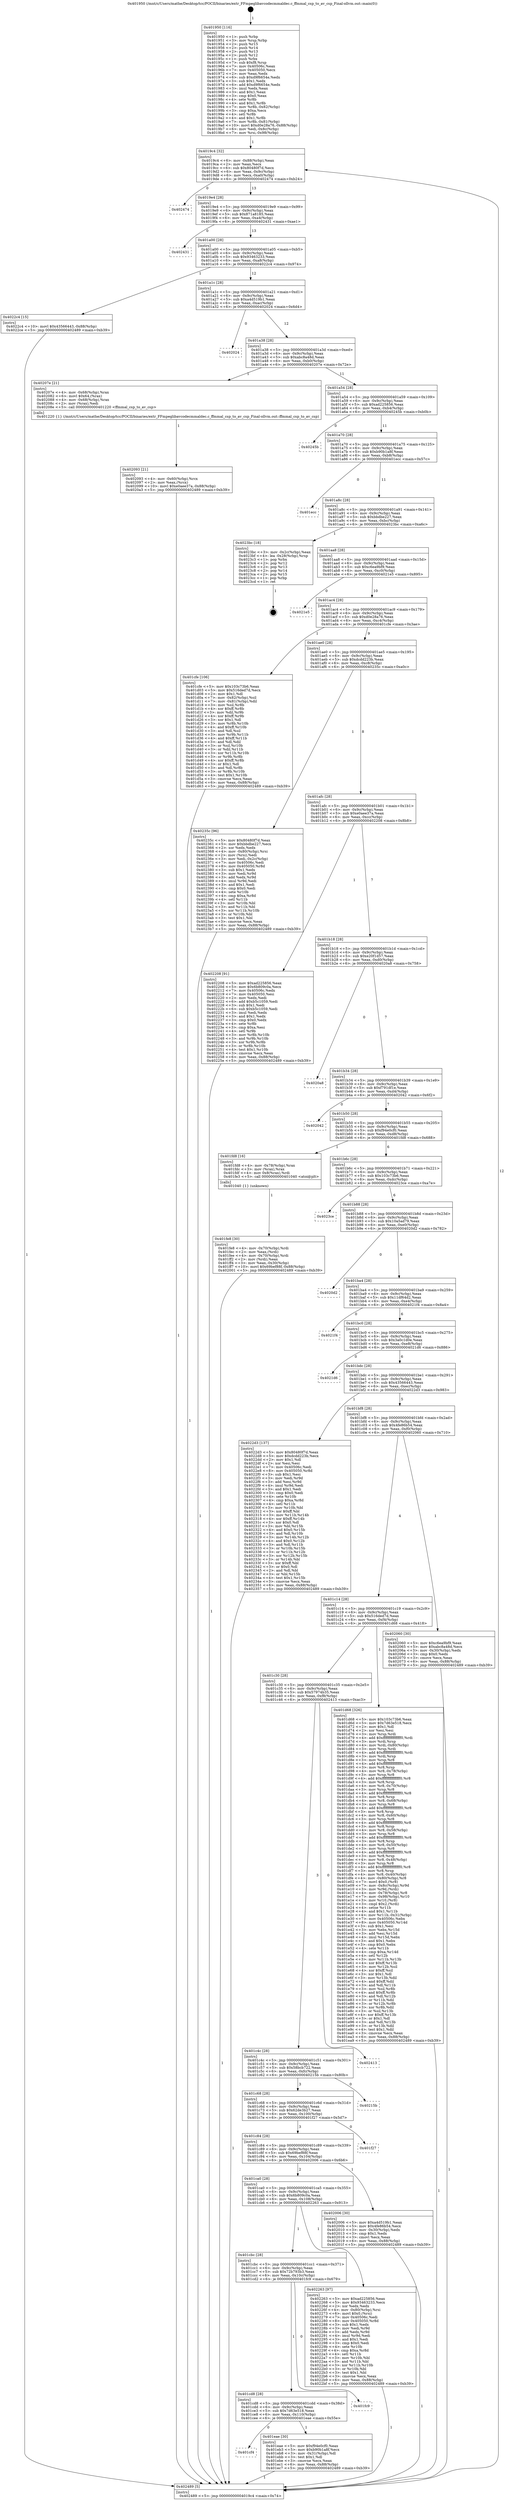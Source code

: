 digraph "0x401950" {
  label = "0x401950 (/mnt/c/Users/mathe/Desktop/tcc/POCII/binaries/extr_FFmpeglibavcodecmmaldec.c_ffmmal_csp_to_av_csp_Final-ollvm.out::main(0))"
  labelloc = "t"
  node[shape=record]

  Entry [label="",width=0.3,height=0.3,shape=circle,fillcolor=black,style=filled]
  "0x4019c4" [label="{
     0x4019c4 [32]\l
     | [instrs]\l
     &nbsp;&nbsp;0x4019c4 \<+6\>: mov -0x88(%rbp),%eax\l
     &nbsp;&nbsp;0x4019ca \<+2\>: mov %eax,%ecx\l
     &nbsp;&nbsp;0x4019cc \<+6\>: sub $0x80480f7d,%ecx\l
     &nbsp;&nbsp;0x4019d2 \<+6\>: mov %eax,-0x9c(%rbp)\l
     &nbsp;&nbsp;0x4019d8 \<+6\>: mov %ecx,-0xa0(%rbp)\l
     &nbsp;&nbsp;0x4019de \<+6\>: je 0000000000402474 \<main+0xb24\>\l
  }"]
  "0x402474" [label="{
     0x402474\l
  }", style=dashed]
  "0x4019e4" [label="{
     0x4019e4 [28]\l
     | [instrs]\l
     &nbsp;&nbsp;0x4019e4 \<+5\>: jmp 00000000004019e9 \<main+0x99\>\l
     &nbsp;&nbsp;0x4019e9 \<+6\>: mov -0x9c(%rbp),%eax\l
     &nbsp;&nbsp;0x4019ef \<+5\>: sub $0x871a8185,%eax\l
     &nbsp;&nbsp;0x4019f4 \<+6\>: mov %eax,-0xa4(%rbp)\l
     &nbsp;&nbsp;0x4019fa \<+6\>: je 0000000000402431 \<main+0xae1\>\l
  }"]
  Exit [label="",width=0.3,height=0.3,shape=circle,fillcolor=black,style=filled,peripheries=2]
  "0x402431" [label="{
     0x402431\l
  }", style=dashed]
  "0x401a00" [label="{
     0x401a00 [28]\l
     | [instrs]\l
     &nbsp;&nbsp;0x401a00 \<+5\>: jmp 0000000000401a05 \<main+0xb5\>\l
     &nbsp;&nbsp;0x401a05 \<+6\>: mov -0x9c(%rbp),%eax\l
     &nbsp;&nbsp;0x401a0b \<+5\>: sub $0x93463233,%eax\l
     &nbsp;&nbsp;0x401a10 \<+6\>: mov %eax,-0xa8(%rbp)\l
     &nbsp;&nbsp;0x401a16 \<+6\>: je 00000000004022c4 \<main+0x974\>\l
  }"]
  "0x402093" [label="{
     0x402093 [21]\l
     | [instrs]\l
     &nbsp;&nbsp;0x402093 \<+4\>: mov -0x60(%rbp),%rcx\l
     &nbsp;&nbsp;0x402097 \<+2\>: mov %eax,(%rcx)\l
     &nbsp;&nbsp;0x402099 \<+10\>: movl $0xe0aee37a,-0x88(%rbp)\l
     &nbsp;&nbsp;0x4020a3 \<+5\>: jmp 0000000000402489 \<main+0xb39\>\l
  }"]
  "0x4022c4" [label="{
     0x4022c4 [15]\l
     | [instrs]\l
     &nbsp;&nbsp;0x4022c4 \<+10\>: movl $0x43566443,-0x88(%rbp)\l
     &nbsp;&nbsp;0x4022ce \<+5\>: jmp 0000000000402489 \<main+0xb39\>\l
  }"]
  "0x401a1c" [label="{
     0x401a1c [28]\l
     | [instrs]\l
     &nbsp;&nbsp;0x401a1c \<+5\>: jmp 0000000000401a21 \<main+0xd1\>\l
     &nbsp;&nbsp;0x401a21 \<+6\>: mov -0x9c(%rbp),%eax\l
     &nbsp;&nbsp;0x401a27 \<+5\>: sub $0xa4d519b1,%eax\l
     &nbsp;&nbsp;0x401a2c \<+6\>: mov %eax,-0xac(%rbp)\l
     &nbsp;&nbsp;0x401a32 \<+6\>: je 0000000000402024 \<main+0x6d4\>\l
  }"]
  "0x401fe8" [label="{
     0x401fe8 [30]\l
     | [instrs]\l
     &nbsp;&nbsp;0x401fe8 \<+4\>: mov -0x70(%rbp),%rdi\l
     &nbsp;&nbsp;0x401fec \<+2\>: mov %eax,(%rdi)\l
     &nbsp;&nbsp;0x401fee \<+4\>: mov -0x70(%rbp),%rdi\l
     &nbsp;&nbsp;0x401ff2 \<+2\>: mov (%rdi),%eax\l
     &nbsp;&nbsp;0x401ff4 \<+3\>: mov %eax,-0x30(%rbp)\l
     &nbsp;&nbsp;0x401ff7 \<+10\>: movl $0x69bef88f,-0x88(%rbp)\l
     &nbsp;&nbsp;0x402001 \<+5\>: jmp 0000000000402489 \<main+0xb39\>\l
  }"]
  "0x402024" [label="{
     0x402024\l
  }", style=dashed]
  "0x401a38" [label="{
     0x401a38 [28]\l
     | [instrs]\l
     &nbsp;&nbsp;0x401a38 \<+5\>: jmp 0000000000401a3d \<main+0xed\>\l
     &nbsp;&nbsp;0x401a3d \<+6\>: mov -0x9c(%rbp),%eax\l
     &nbsp;&nbsp;0x401a43 \<+5\>: sub $0xabc8a48d,%eax\l
     &nbsp;&nbsp;0x401a48 \<+6\>: mov %eax,-0xb0(%rbp)\l
     &nbsp;&nbsp;0x401a4e \<+6\>: je 000000000040207e \<main+0x72e\>\l
  }"]
  "0x401cf4" [label="{
     0x401cf4\l
  }", style=dashed]
  "0x40207e" [label="{
     0x40207e [21]\l
     | [instrs]\l
     &nbsp;&nbsp;0x40207e \<+4\>: mov -0x68(%rbp),%rax\l
     &nbsp;&nbsp;0x402082 \<+6\>: movl $0x64,(%rax)\l
     &nbsp;&nbsp;0x402088 \<+4\>: mov -0x68(%rbp),%rax\l
     &nbsp;&nbsp;0x40208c \<+2\>: mov (%rax),%edi\l
     &nbsp;&nbsp;0x40208e \<+5\>: call 0000000000401220 \<ffmmal_csp_to_av_csp\>\l
     | [calls]\l
     &nbsp;&nbsp;0x401220 \{1\} (/mnt/c/Users/mathe/Desktop/tcc/POCII/binaries/extr_FFmpeglibavcodecmmaldec.c_ffmmal_csp_to_av_csp_Final-ollvm.out::ffmmal_csp_to_av_csp)\l
  }"]
  "0x401a54" [label="{
     0x401a54 [28]\l
     | [instrs]\l
     &nbsp;&nbsp;0x401a54 \<+5\>: jmp 0000000000401a59 \<main+0x109\>\l
     &nbsp;&nbsp;0x401a59 \<+6\>: mov -0x9c(%rbp),%eax\l
     &nbsp;&nbsp;0x401a5f \<+5\>: sub $0xad225856,%eax\l
     &nbsp;&nbsp;0x401a64 \<+6\>: mov %eax,-0xb4(%rbp)\l
     &nbsp;&nbsp;0x401a6a \<+6\>: je 000000000040245b \<main+0xb0b\>\l
  }"]
  "0x401eae" [label="{
     0x401eae [30]\l
     | [instrs]\l
     &nbsp;&nbsp;0x401eae \<+5\>: mov $0xf94e0cf0,%eax\l
     &nbsp;&nbsp;0x401eb3 \<+5\>: mov $0xb90b1a8f,%ecx\l
     &nbsp;&nbsp;0x401eb8 \<+3\>: mov -0x31(%rbp),%dl\l
     &nbsp;&nbsp;0x401ebb \<+3\>: test $0x1,%dl\l
     &nbsp;&nbsp;0x401ebe \<+3\>: cmovne %ecx,%eax\l
     &nbsp;&nbsp;0x401ec1 \<+6\>: mov %eax,-0x88(%rbp)\l
     &nbsp;&nbsp;0x401ec7 \<+5\>: jmp 0000000000402489 \<main+0xb39\>\l
  }"]
  "0x40245b" [label="{
     0x40245b\l
  }", style=dashed]
  "0x401a70" [label="{
     0x401a70 [28]\l
     | [instrs]\l
     &nbsp;&nbsp;0x401a70 \<+5\>: jmp 0000000000401a75 \<main+0x125\>\l
     &nbsp;&nbsp;0x401a75 \<+6\>: mov -0x9c(%rbp),%eax\l
     &nbsp;&nbsp;0x401a7b \<+5\>: sub $0xb90b1a8f,%eax\l
     &nbsp;&nbsp;0x401a80 \<+6\>: mov %eax,-0xb8(%rbp)\l
     &nbsp;&nbsp;0x401a86 \<+6\>: je 0000000000401ecc \<main+0x57c\>\l
  }"]
  "0x401cd8" [label="{
     0x401cd8 [28]\l
     | [instrs]\l
     &nbsp;&nbsp;0x401cd8 \<+5\>: jmp 0000000000401cdd \<main+0x38d\>\l
     &nbsp;&nbsp;0x401cdd \<+6\>: mov -0x9c(%rbp),%eax\l
     &nbsp;&nbsp;0x401ce3 \<+5\>: sub $0x7d63e518,%eax\l
     &nbsp;&nbsp;0x401ce8 \<+6\>: mov %eax,-0x110(%rbp)\l
     &nbsp;&nbsp;0x401cee \<+6\>: je 0000000000401eae \<main+0x55e\>\l
  }"]
  "0x401ecc" [label="{
     0x401ecc\l
  }", style=dashed]
  "0x401a8c" [label="{
     0x401a8c [28]\l
     | [instrs]\l
     &nbsp;&nbsp;0x401a8c \<+5\>: jmp 0000000000401a91 \<main+0x141\>\l
     &nbsp;&nbsp;0x401a91 \<+6\>: mov -0x9c(%rbp),%eax\l
     &nbsp;&nbsp;0x401a97 \<+5\>: sub $0xbbdbe227,%eax\l
     &nbsp;&nbsp;0x401a9c \<+6\>: mov %eax,-0xbc(%rbp)\l
     &nbsp;&nbsp;0x401aa2 \<+6\>: je 00000000004023bc \<main+0xa6c\>\l
  }"]
  "0x401fc9" [label="{
     0x401fc9\l
  }", style=dashed]
  "0x4023bc" [label="{
     0x4023bc [18]\l
     | [instrs]\l
     &nbsp;&nbsp;0x4023bc \<+3\>: mov -0x2c(%rbp),%eax\l
     &nbsp;&nbsp;0x4023bf \<+4\>: lea -0x28(%rbp),%rsp\l
     &nbsp;&nbsp;0x4023c3 \<+1\>: pop %rbx\l
     &nbsp;&nbsp;0x4023c4 \<+2\>: pop %r12\l
     &nbsp;&nbsp;0x4023c6 \<+2\>: pop %r13\l
     &nbsp;&nbsp;0x4023c8 \<+2\>: pop %r14\l
     &nbsp;&nbsp;0x4023ca \<+2\>: pop %r15\l
     &nbsp;&nbsp;0x4023cc \<+1\>: pop %rbp\l
     &nbsp;&nbsp;0x4023cd \<+1\>: ret\l
  }"]
  "0x401aa8" [label="{
     0x401aa8 [28]\l
     | [instrs]\l
     &nbsp;&nbsp;0x401aa8 \<+5\>: jmp 0000000000401aad \<main+0x15d\>\l
     &nbsp;&nbsp;0x401aad \<+6\>: mov -0x9c(%rbp),%eax\l
     &nbsp;&nbsp;0x401ab3 \<+5\>: sub $0xc6ea9bf9,%eax\l
     &nbsp;&nbsp;0x401ab8 \<+6\>: mov %eax,-0xc0(%rbp)\l
     &nbsp;&nbsp;0x401abe \<+6\>: je 00000000004021e5 \<main+0x895\>\l
  }"]
  "0x401cbc" [label="{
     0x401cbc [28]\l
     | [instrs]\l
     &nbsp;&nbsp;0x401cbc \<+5\>: jmp 0000000000401cc1 \<main+0x371\>\l
     &nbsp;&nbsp;0x401cc1 \<+6\>: mov -0x9c(%rbp),%eax\l
     &nbsp;&nbsp;0x401cc7 \<+5\>: sub $0x72b793b3,%eax\l
     &nbsp;&nbsp;0x401ccc \<+6\>: mov %eax,-0x10c(%rbp)\l
     &nbsp;&nbsp;0x401cd2 \<+6\>: je 0000000000401fc9 \<main+0x679\>\l
  }"]
  "0x4021e5" [label="{
     0x4021e5\l
  }", style=dashed]
  "0x401ac4" [label="{
     0x401ac4 [28]\l
     | [instrs]\l
     &nbsp;&nbsp;0x401ac4 \<+5\>: jmp 0000000000401ac9 \<main+0x179\>\l
     &nbsp;&nbsp;0x401ac9 \<+6\>: mov -0x9c(%rbp),%eax\l
     &nbsp;&nbsp;0x401acf \<+5\>: sub $0xd0e28a76,%eax\l
     &nbsp;&nbsp;0x401ad4 \<+6\>: mov %eax,-0xc4(%rbp)\l
     &nbsp;&nbsp;0x401ada \<+6\>: je 0000000000401cfe \<main+0x3ae\>\l
  }"]
  "0x402263" [label="{
     0x402263 [97]\l
     | [instrs]\l
     &nbsp;&nbsp;0x402263 \<+5\>: mov $0xad225856,%eax\l
     &nbsp;&nbsp;0x402268 \<+5\>: mov $0x93463233,%ecx\l
     &nbsp;&nbsp;0x40226d \<+2\>: xor %edx,%edx\l
     &nbsp;&nbsp;0x40226f \<+4\>: mov -0x80(%rbp),%rsi\l
     &nbsp;&nbsp;0x402273 \<+6\>: movl $0x0,(%rsi)\l
     &nbsp;&nbsp;0x402279 \<+7\>: mov 0x40506c,%edi\l
     &nbsp;&nbsp;0x402280 \<+8\>: mov 0x405050,%r8d\l
     &nbsp;&nbsp;0x402288 \<+3\>: sub $0x1,%edx\l
     &nbsp;&nbsp;0x40228b \<+3\>: mov %edi,%r9d\l
     &nbsp;&nbsp;0x40228e \<+3\>: add %edx,%r9d\l
     &nbsp;&nbsp;0x402291 \<+4\>: imul %r9d,%edi\l
     &nbsp;&nbsp;0x402295 \<+3\>: and $0x1,%edi\l
     &nbsp;&nbsp;0x402298 \<+3\>: cmp $0x0,%edi\l
     &nbsp;&nbsp;0x40229b \<+4\>: sete %r10b\l
     &nbsp;&nbsp;0x40229f \<+4\>: cmp $0xa,%r8d\l
     &nbsp;&nbsp;0x4022a3 \<+4\>: setl %r11b\l
     &nbsp;&nbsp;0x4022a7 \<+3\>: mov %r10b,%bl\l
     &nbsp;&nbsp;0x4022aa \<+3\>: and %r11b,%bl\l
     &nbsp;&nbsp;0x4022ad \<+3\>: xor %r11b,%r10b\l
     &nbsp;&nbsp;0x4022b0 \<+3\>: or %r10b,%bl\l
     &nbsp;&nbsp;0x4022b3 \<+3\>: test $0x1,%bl\l
     &nbsp;&nbsp;0x4022b6 \<+3\>: cmovne %ecx,%eax\l
     &nbsp;&nbsp;0x4022b9 \<+6\>: mov %eax,-0x88(%rbp)\l
     &nbsp;&nbsp;0x4022bf \<+5\>: jmp 0000000000402489 \<main+0xb39\>\l
  }"]
  "0x401cfe" [label="{
     0x401cfe [106]\l
     | [instrs]\l
     &nbsp;&nbsp;0x401cfe \<+5\>: mov $0x103c73b6,%eax\l
     &nbsp;&nbsp;0x401d03 \<+5\>: mov $0x516ded7d,%ecx\l
     &nbsp;&nbsp;0x401d08 \<+2\>: mov $0x1,%dl\l
     &nbsp;&nbsp;0x401d0a \<+7\>: mov -0x82(%rbp),%sil\l
     &nbsp;&nbsp;0x401d11 \<+7\>: mov -0x81(%rbp),%dil\l
     &nbsp;&nbsp;0x401d18 \<+3\>: mov %sil,%r8b\l
     &nbsp;&nbsp;0x401d1b \<+4\>: xor $0xff,%r8b\l
     &nbsp;&nbsp;0x401d1f \<+3\>: mov %dil,%r9b\l
     &nbsp;&nbsp;0x401d22 \<+4\>: xor $0xff,%r9b\l
     &nbsp;&nbsp;0x401d26 \<+3\>: xor $0x1,%dl\l
     &nbsp;&nbsp;0x401d29 \<+3\>: mov %r8b,%r10b\l
     &nbsp;&nbsp;0x401d2c \<+4\>: and $0xff,%r10b\l
     &nbsp;&nbsp;0x401d30 \<+3\>: and %dl,%sil\l
     &nbsp;&nbsp;0x401d33 \<+3\>: mov %r9b,%r11b\l
     &nbsp;&nbsp;0x401d36 \<+4\>: and $0xff,%r11b\l
     &nbsp;&nbsp;0x401d3a \<+3\>: and %dl,%dil\l
     &nbsp;&nbsp;0x401d3d \<+3\>: or %sil,%r10b\l
     &nbsp;&nbsp;0x401d40 \<+3\>: or %dil,%r11b\l
     &nbsp;&nbsp;0x401d43 \<+3\>: xor %r11b,%r10b\l
     &nbsp;&nbsp;0x401d46 \<+3\>: or %r9b,%r8b\l
     &nbsp;&nbsp;0x401d49 \<+4\>: xor $0xff,%r8b\l
     &nbsp;&nbsp;0x401d4d \<+3\>: or $0x1,%dl\l
     &nbsp;&nbsp;0x401d50 \<+3\>: and %dl,%r8b\l
     &nbsp;&nbsp;0x401d53 \<+3\>: or %r8b,%r10b\l
     &nbsp;&nbsp;0x401d56 \<+4\>: test $0x1,%r10b\l
     &nbsp;&nbsp;0x401d5a \<+3\>: cmovne %ecx,%eax\l
     &nbsp;&nbsp;0x401d5d \<+6\>: mov %eax,-0x88(%rbp)\l
     &nbsp;&nbsp;0x401d63 \<+5\>: jmp 0000000000402489 \<main+0xb39\>\l
  }"]
  "0x401ae0" [label="{
     0x401ae0 [28]\l
     | [instrs]\l
     &nbsp;&nbsp;0x401ae0 \<+5\>: jmp 0000000000401ae5 \<main+0x195\>\l
     &nbsp;&nbsp;0x401ae5 \<+6\>: mov -0x9c(%rbp),%eax\l
     &nbsp;&nbsp;0x401aeb \<+5\>: sub $0xdcdd223b,%eax\l
     &nbsp;&nbsp;0x401af0 \<+6\>: mov %eax,-0xc8(%rbp)\l
     &nbsp;&nbsp;0x401af6 \<+6\>: je 000000000040235c \<main+0xa0c\>\l
  }"]
  "0x402489" [label="{
     0x402489 [5]\l
     | [instrs]\l
     &nbsp;&nbsp;0x402489 \<+5\>: jmp 00000000004019c4 \<main+0x74\>\l
  }"]
  "0x401950" [label="{
     0x401950 [116]\l
     | [instrs]\l
     &nbsp;&nbsp;0x401950 \<+1\>: push %rbp\l
     &nbsp;&nbsp;0x401951 \<+3\>: mov %rsp,%rbp\l
     &nbsp;&nbsp;0x401954 \<+2\>: push %r15\l
     &nbsp;&nbsp;0x401956 \<+2\>: push %r14\l
     &nbsp;&nbsp;0x401958 \<+2\>: push %r13\l
     &nbsp;&nbsp;0x40195a \<+2\>: push %r12\l
     &nbsp;&nbsp;0x40195c \<+1\>: push %rbx\l
     &nbsp;&nbsp;0x40195d \<+7\>: sub $0xf8,%rsp\l
     &nbsp;&nbsp;0x401964 \<+7\>: mov 0x40506c,%eax\l
     &nbsp;&nbsp;0x40196b \<+7\>: mov 0x405050,%ecx\l
     &nbsp;&nbsp;0x401972 \<+2\>: mov %eax,%edx\l
     &nbsp;&nbsp;0x401974 \<+6\>: sub $0xd9f6654e,%edx\l
     &nbsp;&nbsp;0x40197a \<+3\>: sub $0x1,%edx\l
     &nbsp;&nbsp;0x40197d \<+6\>: add $0xd9f6654e,%edx\l
     &nbsp;&nbsp;0x401983 \<+3\>: imul %edx,%eax\l
     &nbsp;&nbsp;0x401986 \<+3\>: and $0x1,%eax\l
     &nbsp;&nbsp;0x401989 \<+3\>: cmp $0x0,%eax\l
     &nbsp;&nbsp;0x40198c \<+4\>: sete %r8b\l
     &nbsp;&nbsp;0x401990 \<+4\>: and $0x1,%r8b\l
     &nbsp;&nbsp;0x401994 \<+7\>: mov %r8b,-0x82(%rbp)\l
     &nbsp;&nbsp;0x40199b \<+3\>: cmp $0xa,%ecx\l
     &nbsp;&nbsp;0x40199e \<+4\>: setl %r8b\l
     &nbsp;&nbsp;0x4019a2 \<+4\>: and $0x1,%r8b\l
     &nbsp;&nbsp;0x4019a6 \<+7\>: mov %r8b,-0x81(%rbp)\l
     &nbsp;&nbsp;0x4019ad \<+10\>: movl $0xd0e28a76,-0x88(%rbp)\l
     &nbsp;&nbsp;0x4019b7 \<+6\>: mov %edi,-0x8c(%rbp)\l
     &nbsp;&nbsp;0x4019bd \<+7\>: mov %rsi,-0x98(%rbp)\l
  }"]
  "0x401ca0" [label="{
     0x401ca0 [28]\l
     | [instrs]\l
     &nbsp;&nbsp;0x401ca0 \<+5\>: jmp 0000000000401ca5 \<main+0x355\>\l
     &nbsp;&nbsp;0x401ca5 \<+6\>: mov -0x9c(%rbp),%eax\l
     &nbsp;&nbsp;0x401cab \<+5\>: sub $0x6b809c0a,%eax\l
     &nbsp;&nbsp;0x401cb0 \<+6\>: mov %eax,-0x108(%rbp)\l
     &nbsp;&nbsp;0x401cb6 \<+6\>: je 0000000000402263 \<main+0x913\>\l
  }"]
  "0x40235c" [label="{
     0x40235c [96]\l
     | [instrs]\l
     &nbsp;&nbsp;0x40235c \<+5\>: mov $0x80480f7d,%eax\l
     &nbsp;&nbsp;0x402361 \<+5\>: mov $0xbbdbe227,%ecx\l
     &nbsp;&nbsp;0x402366 \<+2\>: xor %edx,%edx\l
     &nbsp;&nbsp;0x402368 \<+4\>: mov -0x80(%rbp),%rsi\l
     &nbsp;&nbsp;0x40236c \<+2\>: mov (%rsi),%edi\l
     &nbsp;&nbsp;0x40236e \<+3\>: mov %edi,-0x2c(%rbp)\l
     &nbsp;&nbsp;0x402371 \<+7\>: mov 0x40506c,%edi\l
     &nbsp;&nbsp;0x402378 \<+8\>: mov 0x405050,%r8d\l
     &nbsp;&nbsp;0x402380 \<+3\>: sub $0x1,%edx\l
     &nbsp;&nbsp;0x402383 \<+3\>: mov %edi,%r9d\l
     &nbsp;&nbsp;0x402386 \<+3\>: add %edx,%r9d\l
     &nbsp;&nbsp;0x402389 \<+4\>: imul %r9d,%edi\l
     &nbsp;&nbsp;0x40238d \<+3\>: and $0x1,%edi\l
     &nbsp;&nbsp;0x402390 \<+3\>: cmp $0x0,%edi\l
     &nbsp;&nbsp;0x402393 \<+4\>: sete %r10b\l
     &nbsp;&nbsp;0x402397 \<+4\>: cmp $0xa,%r8d\l
     &nbsp;&nbsp;0x40239b \<+4\>: setl %r11b\l
     &nbsp;&nbsp;0x40239f \<+3\>: mov %r10b,%bl\l
     &nbsp;&nbsp;0x4023a2 \<+3\>: and %r11b,%bl\l
     &nbsp;&nbsp;0x4023a5 \<+3\>: xor %r11b,%r10b\l
     &nbsp;&nbsp;0x4023a8 \<+3\>: or %r10b,%bl\l
     &nbsp;&nbsp;0x4023ab \<+3\>: test $0x1,%bl\l
     &nbsp;&nbsp;0x4023ae \<+3\>: cmovne %ecx,%eax\l
     &nbsp;&nbsp;0x4023b1 \<+6\>: mov %eax,-0x88(%rbp)\l
     &nbsp;&nbsp;0x4023b7 \<+5\>: jmp 0000000000402489 \<main+0xb39\>\l
  }"]
  "0x401afc" [label="{
     0x401afc [28]\l
     | [instrs]\l
     &nbsp;&nbsp;0x401afc \<+5\>: jmp 0000000000401b01 \<main+0x1b1\>\l
     &nbsp;&nbsp;0x401b01 \<+6\>: mov -0x9c(%rbp),%eax\l
     &nbsp;&nbsp;0x401b07 \<+5\>: sub $0xe0aee37a,%eax\l
     &nbsp;&nbsp;0x401b0c \<+6\>: mov %eax,-0xcc(%rbp)\l
     &nbsp;&nbsp;0x401b12 \<+6\>: je 0000000000402208 \<main+0x8b8\>\l
  }"]
  "0x402006" [label="{
     0x402006 [30]\l
     | [instrs]\l
     &nbsp;&nbsp;0x402006 \<+5\>: mov $0xa4d519b1,%eax\l
     &nbsp;&nbsp;0x40200b \<+5\>: mov $0x4fe86b54,%ecx\l
     &nbsp;&nbsp;0x402010 \<+3\>: mov -0x30(%rbp),%edx\l
     &nbsp;&nbsp;0x402013 \<+3\>: cmp $0x1,%edx\l
     &nbsp;&nbsp;0x402016 \<+3\>: cmovl %ecx,%eax\l
     &nbsp;&nbsp;0x402019 \<+6\>: mov %eax,-0x88(%rbp)\l
     &nbsp;&nbsp;0x40201f \<+5\>: jmp 0000000000402489 \<main+0xb39\>\l
  }"]
  "0x402208" [label="{
     0x402208 [91]\l
     | [instrs]\l
     &nbsp;&nbsp;0x402208 \<+5\>: mov $0xad225856,%eax\l
     &nbsp;&nbsp;0x40220d \<+5\>: mov $0x6b809c0a,%ecx\l
     &nbsp;&nbsp;0x402212 \<+7\>: mov 0x40506c,%edx\l
     &nbsp;&nbsp;0x402219 \<+7\>: mov 0x405050,%esi\l
     &nbsp;&nbsp;0x402220 \<+2\>: mov %edx,%edi\l
     &nbsp;&nbsp;0x402222 \<+6\>: add $0xb5c1059,%edi\l
     &nbsp;&nbsp;0x402228 \<+3\>: sub $0x1,%edi\l
     &nbsp;&nbsp;0x40222b \<+6\>: sub $0xb5c1059,%edi\l
     &nbsp;&nbsp;0x402231 \<+3\>: imul %edi,%edx\l
     &nbsp;&nbsp;0x402234 \<+3\>: and $0x1,%edx\l
     &nbsp;&nbsp;0x402237 \<+3\>: cmp $0x0,%edx\l
     &nbsp;&nbsp;0x40223a \<+4\>: sete %r8b\l
     &nbsp;&nbsp;0x40223e \<+3\>: cmp $0xa,%esi\l
     &nbsp;&nbsp;0x402241 \<+4\>: setl %r9b\l
     &nbsp;&nbsp;0x402245 \<+3\>: mov %r8b,%r10b\l
     &nbsp;&nbsp;0x402248 \<+3\>: and %r9b,%r10b\l
     &nbsp;&nbsp;0x40224b \<+3\>: xor %r9b,%r8b\l
     &nbsp;&nbsp;0x40224e \<+3\>: or %r8b,%r10b\l
     &nbsp;&nbsp;0x402251 \<+4\>: test $0x1,%r10b\l
     &nbsp;&nbsp;0x402255 \<+3\>: cmovne %ecx,%eax\l
     &nbsp;&nbsp;0x402258 \<+6\>: mov %eax,-0x88(%rbp)\l
     &nbsp;&nbsp;0x40225e \<+5\>: jmp 0000000000402489 \<main+0xb39\>\l
  }"]
  "0x401b18" [label="{
     0x401b18 [28]\l
     | [instrs]\l
     &nbsp;&nbsp;0x401b18 \<+5\>: jmp 0000000000401b1d \<main+0x1cd\>\l
     &nbsp;&nbsp;0x401b1d \<+6\>: mov -0x9c(%rbp),%eax\l
     &nbsp;&nbsp;0x401b23 \<+5\>: sub $0xe20f1d57,%eax\l
     &nbsp;&nbsp;0x401b28 \<+6\>: mov %eax,-0xd0(%rbp)\l
     &nbsp;&nbsp;0x401b2e \<+6\>: je 00000000004020a8 \<main+0x758\>\l
  }"]
  "0x401c84" [label="{
     0x401c84 [28]\l
     | [instrs]\l
     &nbsp;&nbsp;0x401c84 \<+5\>: jmp 0000000000401c89 \<main+0x339\>\l
     &nbsp;&nbsp;0x401c89 \<+6\>: mov -0x9c(%rbp),%eax\l
     &nbsp;&nbsp;0x401c8f \<+5\>: sub $0x69bef88f,%eax\l
     &nbsp;&nbsp;0x401c94 \<+6\>: mov %eax,-0x104(%rbp)\l
     &nbsp;&nbsp;0x401c9a \<+6\>: je 0000000000402006 \<main+0x6b6\>\l
  }"]
  "0x4020a8" [label="{
     0x4020a8\l
  }", style=dashed]
  "0x401b34" [label="{
     0x401b34 [28]\l
     | [instrs]\l
     &nbsp;&nbsp;0x401b34 \<+5\>: jmp 0000000000401b39 \<main+0x1e9\>\l
     &nbsp;&nbsp;0x401b39 \<+6\>: mov -0x9c(%rbp),%eax\l
     &nbsp;&nbsp;0x401b3f \<+5\>: sub $0xf791df1e,%eax\l
     &nbsp;&nbsp;0x401b44 \<+6\>: mov %eax,-0xd4(%rbp)\l
     &nbsp;&nbsp;0x401b4a \<+6\>: je 0000000000402042 \<main+0x6f2\>\l
  }"]
  "0x401f27" [label="{
     0x401f27\l
  }", style=dashed]
  "0x402042" [label="{
     0x402042\l
  }", style=dashed]
  "0x401b50" [label="{
     0x401b50 [28]\l
     | [instrs]\l
     &nbsp;&nbsp;0x401b50 \<+5\>: jmp 0000000000401b55 \<main+0x205\>\l
     &nbsp;&nbsp;0x401b55 \<+6\>: mov -0x9c(%rbp),%eax\l
     &nbsp;&nbsp;0x401b5b \<+5\>: sub $0xf94e0cf0,%eax\l
     &nbsp;&nbsp;0x401b60 \<+6\>: mov %eax,-0xd8(%rbp)\l
     &nbsp;&nbsp;0x401b66 \<+6\>: je 0000000000401fd8 \<main+0x688\>\l
  }"]
  "0x401c68" [label="{
     0x401c68 [28]\l
     | [instrs]\l
     &nbsp;&nbsp;0x401c68 \<+5\>: jmp 0000000000401c6d \<main+0x31d\>\l
     &nbsp;&nbsp;0x401c6d \<+6\>: mov -0x9c(%rbp),%eax\l
     &nbsp;&nbsp;0x401c73 \<+5\>: sub $0x62de3b27,%eax\l
     &nbsp;&nbsp;0x401c78 \<+6\>: mov %eax,-0x100(%rbp)\l
     &nbsp;&nbsp;0x401c7e \<+6\>: je 0000000000401f27 \<main+0x5d7\>\l
  }"]
  "0x401fd8" [label="{
     0x401fd8 [16]\l
     | [instrs]\l
     &nbsp;&nbsp;0x401fd8 \<+4\>: mov -0x78(%rbp),%rax\l
     &nbsp;&nbsp;0x401fdc \<+3\>: mov (%rax),%rax\l
     &nbsp;&nbsp;0x401fdf \<+4\>: mov 0x8(%rax),%rdi\l
     &nbsp;&nbsp;0x401fe3 \<+5\>: call 0000000000401040 \<atoi@plt\>\l
     | [calls]\l
     &nbsp;&nbsp;0x401040 \{1\} (unknown)\l
  }"]
  "0x401b6c" [label="{
     0x401b6c [28]\l
     | [instrs]\l
     &nbsp;&nbsp;0x401b6c \<+5\>: jmp 0000000000401b71 \<main+0x221\>\l
     &nbsp;&nbsp;0x401b71 \<+6\>: mov -0x9c(%rbp),%eax\l
     &nbsp;&nbsp;0x401b77 \<+5\>: sub $0x103c73b6,%eax\l
     &nbsp;&nbsp;0x401b7c \<+6\>: mov %eax,-0xdc(%rbp)\l
     &nbsp;&nbsp;0x401b82 \<+6\>: je 00000000004023ce \<main+0xa7e\>\l
  }"]
  "0x40215b" [label="{
     0x40215b\l
  }", style=dashed]
  "0x4023ce" [label="{
     0x4023ce\l
  }", style=dashed]
  "0x401b88" [label="{
     0x401b88 [28]\l
     | [instrs]\l
     &nbsp;&nbsp;0x401b88 \<+5\>: jmp 0000000000401b8d \<main+0x23d\>\l
     &nbsp;&nbsp;0x401b8d \<+6\>: mov -0x9c(%rbp),%eax\l
     &nbsp;&nbsp;0x401b93 \<+5\>: sub $0x10a5ad79,%eax\l
     &nbsp;&nbsp;0x401b98 \<+6\>: mov %eax,-0xe0(%rbp)\l
     &nbsp;&nbsp;0x401b9e \<+6\>: je 00000000004020d2 \<main+0x782\>\l
  }"]
  "0x401c4c" [label="{
     0x401c4c [28]\l
     | [instrs]\l
     &nbsp;&nbsp;0x401c4c \<+5\>: jmp 0000000000401c51 \<main+0x301\>\l
     &nbsp;&nbsp;0x401c51 \<+6\>: mov -0x9c(%rbp),%eax\l
     &nbsp;&nbsp;0x401c57 \<+5\>: sub $0x58bcb722,%eax\l
     &nbsp;&nbsp;0x401c5c \<+6\>: mov %eax,-0xfc(%rbp)\l
     &nbsp;&nbsp;0x401c62 \<+6\>: je 000000000040215b \<main+0x80b\>\l
  }"]
  "0x4020d2" [label="{
     0x4020d2\l
  }", style=dashed]
  "0x401ba4" [label="{
     0x401ba4 [28]\l
     | [instrs]\l
     &nbsp;&nbsp;0x401ba4 \<+5\>: jmp 0000000000401ba9 \<main+0x259\>\l
     &nbsp;&nbsp;0x401ba9 \<+6\>: mov -0x9c(%rbp),%eax\l
     &nbsp;&nbsp;0x401baf \<+5\>: sub $0x11df64d2,%eax\l
     &nbsp;&nbsp;0x401bb4 \<+6\>: mov %eax,-0xe4(%rbp)\l
     &nbsp;&nbsp;0x401bba \<+6\>: je 00000000004021f4 \<main+0x8a4\>\l
  }"]
  "0x402413" [label="{
     0x402413\l
  }", style=dashed]
  "0x4021f4" [label="{
     0x4021f4\l
  }", style=dashed]
  "0x401bc0" [label="{
     0x401bc0 [28]\l
     | [instrs]\l
     &nbsp;&nbsp;0x401bc0 \<+5\>: jmp 0000000000401bc5 \<main+0x275\>\l
     &nbsp;&nbsp;0x401bc5 \<+6\>: mov -0x9c(%rbp),%eax\l
     &nbsp;&nbsp;0x401bcb \<+5\>: sub $0x3a0c1d0e,%eax\l
     &nbsp;&nbsp;0x401bd0 \<+6\>: mov %eax,-0xe8(%rbp)\l
     &nbsp;&nbsp;0x401bd6 \<+6\>: je 00000000004021d6 \<main+0x886\>\l
  }"]
  "0x401c30" [label="{
     0x401c30 [28]\l
     | [instrs]\l
     &nbsp;&nbsp;0x401c30 \<+5\>: jmp 0000000000401c35 \<main+0x2e5\>\l
     &nbsp;&nbsp;0x401c35 \<+6\>: mov -0x9c(%rbp),%eax\l
     &nbsp;&nbsp;0x401c3b \<+5\>: sub $0x57974b35,%eax\l
     &nbsp;&nbsp;0x401c40 \<+6\>: mov %eax,-0xf8(%rbp)\l
     &nbsp;&nbsp;0x401c46 \<+6\>: je 0000000000402413 \<main+0xac3\>\l
  }"]
  "0x4021d6" [label="{
     0x4021d6\l
  }", style=dashed]
  "0x401bdc" [label="{
     0x401bdc [28]\l
     | [instrs]\l
     &nbsp;&nbsp;0x401bdc \<+5\>: jmp 0000000000401be1 \<main+0x291\>\l
     &nbsp;&nbsp;0x401be1 \<+6\>: mov -0x9c(%rbp),%eax\l
     &nbsp;&nbsp;0x401be7 \<+5\>: sub $0x43566443,%eax\l
     &nbsp;&nbsp;0x401bec \<+6\>: mov %eax,-0xec(%rbp)\l
     &nbsp;&nbsp;0x401bf2 \<+6\>: je 00000000004022d3 \<main+0x983\>\l
  }"]
  "0x401d68" [label="{
     0x401d68 [326]\l
     | [instrs]\l
     &nbsp;&nbsp;0x401d68 \<+5\>: mov $0x103c73b6,%eax\l
     &nbsp;&nbsp;0x401d6d \<+5\>: mov $0x7d63e518,%ecx\l
     &nbsp;&nbsp;0x401d72 \<+2\>: mov $0x1,%dl\l
     &nbsp;&nbsp;0x401d74 \<+2\>: xor %esi,%esi\l
     &nbsp;&nbsp;0x401d76 \<+3\>: mov %rsp,%rdi\l
     &nbsp;&nbsp;0x401d79 \<+4\>: add $0xfffffffffffffff0,%rdi\l
     &nbsp;&nbsp;0x401d7d \<+3\>: mov %rdi,%rsp\l
     &nbsp;&nbsp;0x401d80 \<+4\>: mov %rdi,-0x80(%rbp)\l
     &nbsp;&nbsp;0x401d84 \<+3\>: mov %rsp,%rdi\l
     &nbsp;&nbsp;0x401d87 \<+4\>: add $0xfffffffffffffff0,%rdi\l
     &nbsp;&nbsp;0x401d8b \<+3\>: mov %rdi,%rsp\l
     &nbsp;&nbsp;0x401d8e \<+3\>: mov %rsp,%r8\l
     &nbsp;&nbsp;0x401d91 \<+4\>: add $0xfffffffffffffff0,%r8\l
     &nbsp;&nbsp;0x401d95 \<+3\>: mov %r8,%rsp\l
     &nbsp;&nbsp;0x401d98 \<+4\>: mov %r8,-0x78(%rbp)\l
     &nbsp;&nbsp;0x401d9c \<+3\>: mov %rsp,%r8\l
     &nbsp;&nbsp;0x401d9f \<+4\>: add $0xfffffffffffffff0,%r8\l
     &nbsp;&nbsp;0x401da3 \<+3\>: mov %r8,%rsp\l
     &nbsp;&nbsp;0x401da6 \<+4\>: mov %r8,-0x70(%rbp)\l
     &nbsp;&nbsp;0x401daa \<+3\>: mov %rsp,%r8\l
     &nbsp;&nbsp;0x401dad \<+4\>: add $0xfffffffffffffff0,%r8\l
     &nbsp;&nbsp;0x401db1 \<+3\>: mov %r8,%rsp\l
     &nbsp;&nbsp;0x401db4 \<+4\>: mov %r8,-0x68(%rbp)\l
     &nbsp;&nbsp;0x401db8 \<+3\>: mov %rsp,%r8\l
     &nbsp;&nbsp;0x401dbb \<+4\>: add $0xfffffffffffffff0,%r8\l
     &nbsp;&nbsp;0x401dbf \<+3\>: mov %r8,%rsp\l
     &nbsp;&nbsp;0x401dc2 \<+4\>: mov %r8,-0x60(%rbp)\l
     &nbsp;&nbsp;0x401dc6 \<+3\>: mov %rsp,%r8\l
     &nbsp;&nbsp;0x401dc9 \<+4\>: add $0xfffffffffffffff0,%r8\l
     &nbsp;&nbsp;0x401dcd \<+3\>: mov %r8,%rsp\l
     &nbsp;&nbsp;0x401dd0 \<+4\>: mov %r8,-0x58(%rbp)\l
     &nbsp;&nbsp;0x401dd4 \<+3\>: mov %rsp,%r8\l
     &nbsp;&nbsp;0x401dd7 \<+4\>: add $0xfffffffffffffff0,%r8\l
     &nbsp;&nbsp;0x401ddb \<+3\>: mov %r8,%rsp\l
     &nbsp;&nbsp;0x401dde \<+4\>: mov %r8,-0x50(%rbp)\l
     &nbsp;&nbsp;0x401de2 \<+3\>: mov %rsp,%r8\l
     &nbsp;&nbsp;0x401de5 \<+4\>: add $0xfffffffffffffff0,%r8\l
     &nbsp;&nbsp;0x401de9 \<+3\>: mov %r8,%rsp\l
     &nbsp;&nbsp;0x401dec \<+4\>: mov %r8,-0x48(%rbp)\l
     &nbsp;&nbsp;0x401df0 \<+3\>: mov %rsp,%r8\l
     &nbsp;&nbsp;0x401df3 \<+4\>: add $0xfffffffffffffff0,%r8\l
     &nbsp;&nbsp;0x401df7 \<+3\>: mov %r8,%rsp\l
     &nbsp;&nbsp;0x401dfa \<+4\>: mov %r8,-0x40(%rbp)\l
     &nbsp;&nbsp;0x401dfe \<+4\>: mov -0x80(%rbp),%r8\l
     &nbsp;&nbsp;0x401e02 \<+7\>: movl $0x0,(%r8)\l
     &nbsp;&nbsp;0x401e09 \<+7\>: mov -0x8c(%rbp),%r9d\l
     &nbsp;&nbsp;0x401e10 \<+3\>: mov %r9d,(%rdi)\l
     &nbsp;&nbsp;0x401e13 \<+4\>: mov -0x78(%rbp),%r8\l
     &nbsp;&nbsp;0x401e17 \<+7\>: mov -0x98(%rbp),%r10\l
     &nbsp;&nbsp;0x401e1e \<+3\>: mov %r10,(%r8)\l
     &nbsp;&nbsp;0x401e21 \<+3\>: cmpl $0x2,(%rdi)\l
     &nbsp;&nbsp;0x401e24 \<+4\>: setne %r11b\l
     &nbsp;&nbsp;0x401e28 \<+4\>: and $0x1,%r11b\l
     &nbsp;&nbsp;0x401e2c \<+4\>: mov %r11b,-0x31(%rbp)\l
     &nbsp;&nbsp;0x401e30 \<+7\>: mov 0x40506c,%ebx\l
     &nbsp;&nbsp;0x401e37 \<+8\>: mov 0x405050,%r14d\l
     &nbsp;&nbsp;0x401e3f \<+3\>: sub $0x1,%esi\l
     &nbsp;&nbsp;0x401e42 \<+3\>: mov %ebx,%r15d\l
     &nbsp;&nbsp;0x401e45 \<+3\>: add %esi,%r15d\l
     &nbsp;&nbsp;0x401e48 \<+4\>: imul %r15d,%ebx\l
     &nbsp;&nbsp;0x401e4c \<+3\>: and $0x1,%ebx\l
     &nbsp;&nbsp;0x401e4f \<+3\>: cmp $0x0,%ebx\l
     &nbsp;&nbsp;0x401e52 \<+4\>: sete %r11b\l
     &nbsp;&nbsp;0x401e56 \<+4\>: cmp $0xa,%r14d\l
     &nbsp;&nbsp;0x401e5a \<+4\>: setl %r12b\l
     &nbsp;&nbsp;0x401e5e \<+3\>: mov %r11b,%r13b\l
     &nbsp;&nbsp;0x401e61 \<+4\>: xor $0xff,%r13b\l
     &nbsp;&nbsp;0x401e65 \<+3\>: mov %r12b,%sil\l
     &nbsp;&nbsp;0x401e68 \<+4\>: xor $0xff,%sil\l
     &nbsp;&nbsp;0x401e6c \<+3\>: xor $0x1,%dl\l
     &nbsp;&nbsp;0x401e6f \<+3\>: mov %r13b,%dil\l
     &nbsp;&nbsp;0x401e72 \<+4\>: and $0xff,%dil\l
     &nbsp;&nbsp;0x401e76 \<+3\>: and %dl,%r11b\l
     &nbsp;&nbsp;0x401e79 \<+3\>: mov %sil,%r8b\l
     &nbsp;&nbsp;0x401e7c \<+4\>: and $0xff,%r8b\l
     &nbsp;&nbsp;0x401e80 \<+3\>: and %dl,%r12b\l
     &nbsp;&nbsp;0x401e83 \<+3\>: or %r11b,%dil\l
     &nbsp;&nbsp;0x401e86 \<+3\>: or %r12b,%r8b\l
     &nbsp;&nbsp;0x401e89 \<+3\>: xor %r8b,%dil\l
     &nbsp;&nbsp;0x401e8c \<+3\>: or %sil,%r13b\l
     &nbsp;&nbsp;0x401e8f \<+4\>: xor $0xff,%r13b\l
     &nbsp;&nbsp;0x401e93 \<+3\>: or $0x1,%dl\l
     &nbsp;&nbsp;0x401e96 \<+3\>: and %dl,%r13b\l
     &nbsp;&nbsp;0x401e99 \<+3\>: or %r13b,%dil\l
     &nbsp;&nbsp;0x401e9c \<+4\>: test $0x1,%dil\l
     &nbsp;&nbsp;0x401ea0 \<+3\>: cmovne %ecx,%eax\l
     &nbsp;&nbsp;0x401ea3 \<+6\>: mov %eax,-0x88(%rbp)\l
     &nbsp;&nbsp;0x401ea9 \<+5\>: jmp 0000000000402489 \<main+0xb39\>\l
  }"]
  "0x4022d3" [label="{
     0x4022d3 [137]\l
     | [instrs]\l
     &nbsp;&nbsp;0x4022d3 \<+5\>: mov $0x80480f7d,%eax\l
     &nbsp;&nbsp;0x4022d8 \<+5\>: mov $0xdcdd223b,%ecx\l
     &nbsp;&nbsp;0x4022dd \<+2\>: mov $0x1,%dl\l
     &nbsp;&nbsp;0x4022df \<+2\>: xor %esi,%esi\l
     &nbsp;&nbsp;0x4022e1 \<+7\>: mov 0x40506c,%edi\l
     &nbsp;&nbsp;0x4022e8 \<+8\>: mov 0x405050,%r8d\l
     &nbsp;&nbsp;0x4022f0 \<+3\>: sub $0x1,%esi\l
     &nbsp;&nbsp;0x4022f3 \<+3\>: mov %edi,%r9d\l
     &nbsp;&nbsp;0x4022f6 \<+3\>: add %esi,%r9d\l
     &nbsp;&nbsp;0x4022f9 \<+4\>: imul %r9d,%edi\l
     &nbsp;&nbsp;0x4022fd \<+3\>: and $0x1,%edi\l
     &nbsp;&nbsp;0x402300 \<+3\>: cmp $0x0,%edi\l
     &nbsp;&nbsp;0x402303 \<+4\>: sete %r10b\l
     &nbsp;&nbsp;0x402307 \<+4\>: cmp $0xa,%r8d\l
     &nbsp;&nbsp;0x40230b \<+4\>: setl %r11b\l
     &nbsp;&nbsp;0x40230f \<+3\>: mov %r10b,%bl\l
     &nbsp;&nbsp;0x402312 \<+3\>: xor $0xff,%bl\l
     &nbsp;&nbsp;0x402315 \<+3\>: mov %r11b,%r14b\l
     &nbsp;&nbsp;0x402318 \<+4\>: xor $0xff,%r14b\l
     &nbsp;&nbsp;0x40231c \<+3\>: xor $0x0,%dl\l
     &nbsp;&nbsp;0x40231f \<+3\>: mov %bl,%r15b\l
     &nbsp;&nbsp;0x402322 \<+4\>: and $0x0,%r15b\l
     &nbsp;&nbsp;0x402326 \<+3\>: and %dl,%r10b\l
     &nbsp;&nbsp;0x402329 \<+3\>: mov %r14b,%r12b\l
     &nbsp;&nbsp;0x40232c \<+4\>: and $0x0,%r12b\l
     &nbsp;&nbsp;0x402330 \<+3\>: and %dl,%r11b\l
     &nbsp;&nbsp;0x402333 \<+3\>: or %r10b,%r15b\l
     &nbsp;&nbsp;0x402336 \<+3\>: or %r11b,%r12b\l
     &nbsp;&nbsp;0x402339 \<+3\>: xor %r12b,%r15b\l
     &nbsp;&nbsp;0x40233c \<+3\>: or %r14b,%bl\l
     &nbsp;&nbsp;0x40233f \<+3\>: xor $0xff,%bl\l
     &nbsp;&nbsp;0x402342 \<+3\>: or $0x0,%dl\l
     &nbsp;&nbsp;0x402345 \<+2\>: and %dl,%bl\l
     &nbsp;&nbsp;0x402347 \<+3\>: or %bl,%r15b\l
     &nbsp;&nbsp;0x40234a \<+4\>: test $0x1,%r15b\l
     &nbsp;&nbsp;0x40234e \<+3\>: cmovne %ecx,%eax\l
     &nbsp;&nbsp;0x402351 \<+6\>: mov %eax,-0x88(%rbp)\l
     &nbsp;&nbsp;0x402357 \<+5\>: jmp 0000000000402489 \<main+0xb39\>\l
  }"]
  "0x401bf8" [label="{
     0x401bf8 [28]\l
     | [instrs]\l
     &nbsp;&nbsp;0x401bf8 \<+5\>: jmp 0000000000401bfd \<main+0x2ad\>\l
     &nbsp;&nbsp;0x401bfd \<+6\>: mov -0x9c(%rbp),%eax\l
     &nbsp;&nbsp;0x401c03 \<+5\>: sub $0x4fe86b54,%eax\l
     &nbsp;&nbsp;0x401c08 \<+6\>: mov %eax,-0xf0(%rbp)\l
     &nbsp;&nbsp;0x401c0e \<+6\>: je 0000000000402060 \<main+0x710\>\l
  }"]
  "0x401c14" [label="{
     0x401c14 [28]\l
     | [instrs]\l
     &nbsp;&nbsp;0x401c14 \<+5\>: jmp 0000000000401c19 \<main+0x2c9\>\l
     &nbsp;&nbsp;0x401c19 \<+6\>: mov -0x9c(%rbp),%eax\l
     &nbsp;&nbsp;0x401c1f \<+5\>: sub $0x516ded7d,%eax\l
     &nbsp;&nbsp;0x401c24 \<+6\>: mov %eax,-0xf4(%rbp)\l
     &nbsp;&nbsp;0x401c2a \<+6\>: je 0000000000401d68 \<main+0x418\>\l
  }"]
  "0x402060" [label="{
     0x402060 [30]\l
     | [instrs]\l
     &nbsp;&nbsp;0x402060 \<+5\>: mov $0xc6ea9bf9,%eax\l
     &nbsp;&nbsp;0x402065 \<+5\>: mov $0xabc8a48d,%ecx\l
     &nbsp;&nbsp;0x40206a \<+3\>: mov -0x30(%rbp),%edx\l
     &nbsp;&nbsp;0x40206d \<+3\>: cmp $0x0,%edx\l
     &nbsp;&nbsp;0x402070 \<+3\>: cmove %ecx,%eax\l
     &nbsp;&nbsp;0x402073 \<+6\>: mov %eax,-0x88(%rbp)\l
     &nbsp;&nbsp;0x402079 \<+5\>: jmp 0000000000402489 \<main+0xb39\>\l
  }"]
  Entry -> "0x401950" [label=" 1"]
  "0x4019c4" -> "0x402474" [label=" 0"]
  "0x4019c4" -> "0x4019e4" [label=" 13"]
  "0x4023bc" -> Exit [label=" 1"]
  "0x4019e4" -> "0x402431" [label=" 0"]
  "0x4019e4" -> "0x401a00" [label=" 13"]
  "0x40235c" -> "0x402489" [label=" 1"]
  "0x401a00" -> "0x4022c4" [label=" 1"]
  "0x401a00" -> "0x401a1c" [label=" 12"]
  "0x4022d3" -> "0x402489" [label=" 1"]
  "0x401a1c" -> "0x402024" [label=" 0"]
  "0x401a1c" -> "0x401a38" [label=" 12"]
  "0x4022c4" -> "0x402489" [label=" 1"]
  "0x401a38" -> "0x40207e" [label=" 1"]
  "0x401a38" -> "0x401a54" [label=" 11"]
  "0x402263" -> "0x402489" [label=" 1"]
  "0x401a54" -> "0x40245b" [label=" 0"]
  "0x401a54" -> "0x401a70" [label=" 11"]
  "0x402208" -> "0x402489" [label=" 1"]
  "0x401a70" -> "0x401ecc" [label=" 0"]
  "0x401a70" -> "0x401a8c" [label=" 11"]
  "0x40207e" -> "0x402093" [label=" 1"]
  "0x401a8c" -> "0x4023bc" [label=" 1"]
  "0x401a8c" -> "0x401aa8" [label=" 10"]
  "0x402060" -> "0x402489" [label=" 1"]
  "0x401aa8" -> "0x4021e5" [label=" 0"]
  "0x401aa8" -> "0x401ac4" [label=" 10"]
  "0x401fe8" -> "0x402489" [label=" 1"]
  "0x401ac4" -> "0x401cfe" [label=" 1"]
  "0x401ac4" -> "0x401ae0" [label=" 9"]
  "0x401cfe" -> "0x402489" [label=" 1"]
  "0x401950" -> "0x4019c4" [label=" 1"]
  "0x402489" -> "0x4019c4" [label=" 12"]
  "0x401fd8" -> "0x401fe8" [label=" 1"]
  "0x401ae0" -> "0x40235c" [label=" 1"]
  "0x401ae0" -> "0x401afc" [label=" 8"]
  "0x401cd8" -> "0x401cf4" [label=" 0"]
  "0x401afc" -> "0x402208" [label=" 1"]
  "0x401afc" -> "0x401b18" [label=" 7"]
  "0x401cd8" -> "0x401eae" [label=" 1"]
  "0x401b18" -> "0x4020a8" [label=" 0"]
  "0x401b18" -> "0x401b34" [label=" 7"]
  "0x401cbc" -> "0x401cd8" [label=" 1"]
  "0x401b34" -> "0x402042" [label=" 0"]
  "0x401b34" -> "0x401b50" [label=" 7"]
  "0x401cbc" -> "0x401fc9" [label=" 0"]
  "0x401b50" -> "0x401fd8" [label=" 1"]
  "0x401b50" -> "0x401b6c" [label=" 6"]
  "0x401ca0" -> "0x401cbc" [label=" 1"]
  "0x401b6c" -> "0x4023ce" [label=" 0"]
  "0x401b6c" -> "0x401b88" [label=" 6"]
  "0x401ca0" -> "0x402263" [label=" 1"]
  "0x401b88" -> "0x4020d2" [label=" 0"]
  "0x401b88" -> "0x401ba4" [label=" 6"]
  "0x401c84" -> "0x401ca0" [label=" 2"]
  "0x401ba4" -> "0x4021f4" [label=" 0"]
  "0x401ba4" -> "0x401bc0" [label=" 6"]
  "0x401c84" -> "0x402006" [label=" 1"]
  "0x401bc0" -> "0x4021d6" [label=" 0"]
  "0x401bc0" -> "0x401bdc" [label=" 6"]
  "0x401c68" -> "0x401f27" [label=" 0"]
  "0x401bdc" -> "0x4022d3" [label=" 1"]
  "0x401bdc" -> "0x401bf8" [label=" 5"]
  "0x402006" -> "0x402489" [label=" 1"]
  "0x401bf8" -> "0x402060" [label=" 1"]
  "0x401bf8" -> "0x401c14" [label=" 4"]
  "0x401c4c" -> "0x401c68" [label=" 3"]
  "0x401c14" -> "0x401d68" [label=" 1"]
  "0x401c14" -> "0x401c30" [label=" 3"]
  "0x401c68" -> "0x401c84" [label=" 3"]
  "0x401d68" -> "0x402489" [label=" 1"]
  "0x402093" -> "0x402489" [label=" 1"]
  "0x401c30" -> "0x402413" [label=" 0"]
  "0x401c30" -> "0x401c4c" [label=" 3"]
  "0x401eae" -> "0x402489" [label=" 1"]
  "0x401c4c" -> "0x40215b" [label=" 0"]
}
